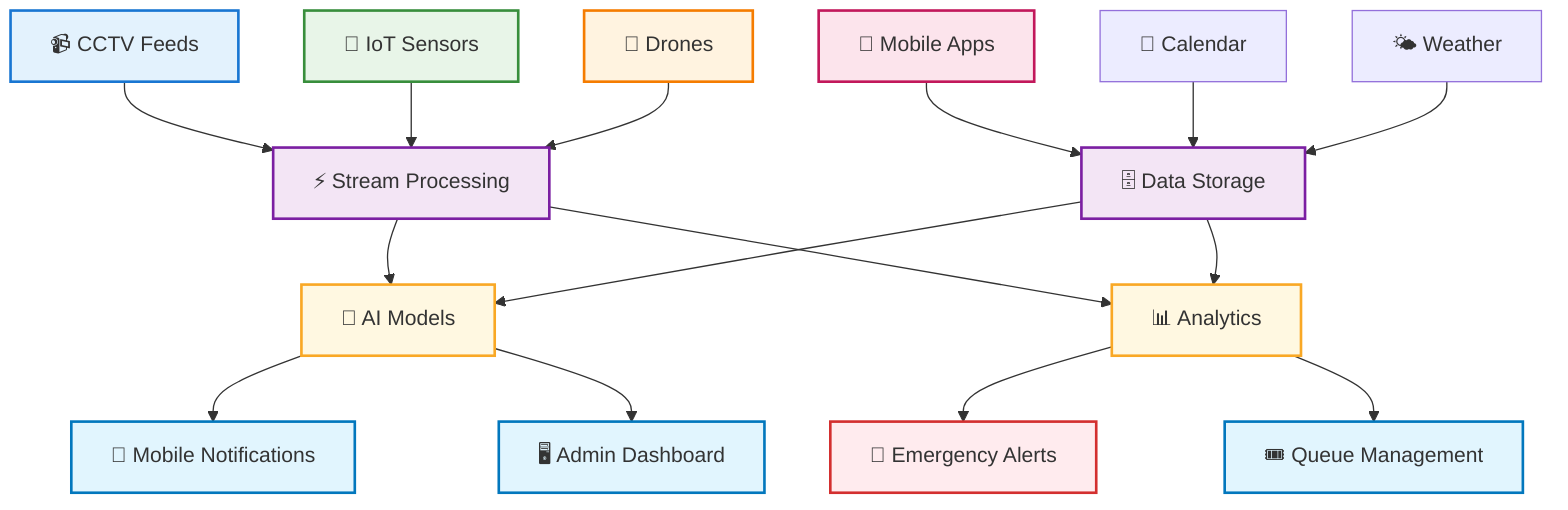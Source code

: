 flowchart TD
    A1[📹 CCTV Feeds] --> B1[⚡ Stream Processing]
    A2[📡 IoT Sensors] --> B1
    A3[🚁 Drones] --> B1
    A4[📱 Mobile Apps] --> B2[🗄️ Data Storage]
    A5[📅 Calendar] --> B2
    A6[🌤️ Weather] --> B2
    
    B1 --> C1[🤖 AI Models]
    B2 --> C1
    B1 --> C2[📊 Analytics]
    B2 --> C2
    
    C1 --> D1[📱 Mobile Notifications]
    C1 --> D2[🖥️ Admin Dashboard]
    C2 --> D3[🚨 Emergency Alerts]
    C2 --> D4[🎟️ Queue Management]
    
    style A1 fill:#e3f2fd,stroke:#1976d2,stroke-width:2px
    style A2 fill:#e8f5e8,stroke:#388e3c,stroke-width:2px
    style A3 fill:#fff3e0,stroke:#f57c00,stroke-width:2px
    style A4 fill:#fce4ec,stroke:#c2185b,stroke-width:2px
    style B1 fill:#f3e5f5,stroke:#7b1fa2,stroke-width:2px
    style B2 fill:#f3e5f5,stroke:#7b1fa2,stroke-width:2px
    style C1 fill:#fff8e1,stroke:#f9a825,stroke-width:2px
    style C2 fill:#fff8e1,stroke:#f9a825,stroke-width:2px
    style D1 fill:#e1f5fe,stroke:#0277bd,stroke-width:2px
    style D2 fill:#e1f5fe,stroke:#0277bd,stroke-width:2px
    style D3 fill:#ffebee,stroke:#d32f2f,stroke-width:2px
    style D4 fill:#e1f5fe,stroke:#0277bd,stroke-width:2px